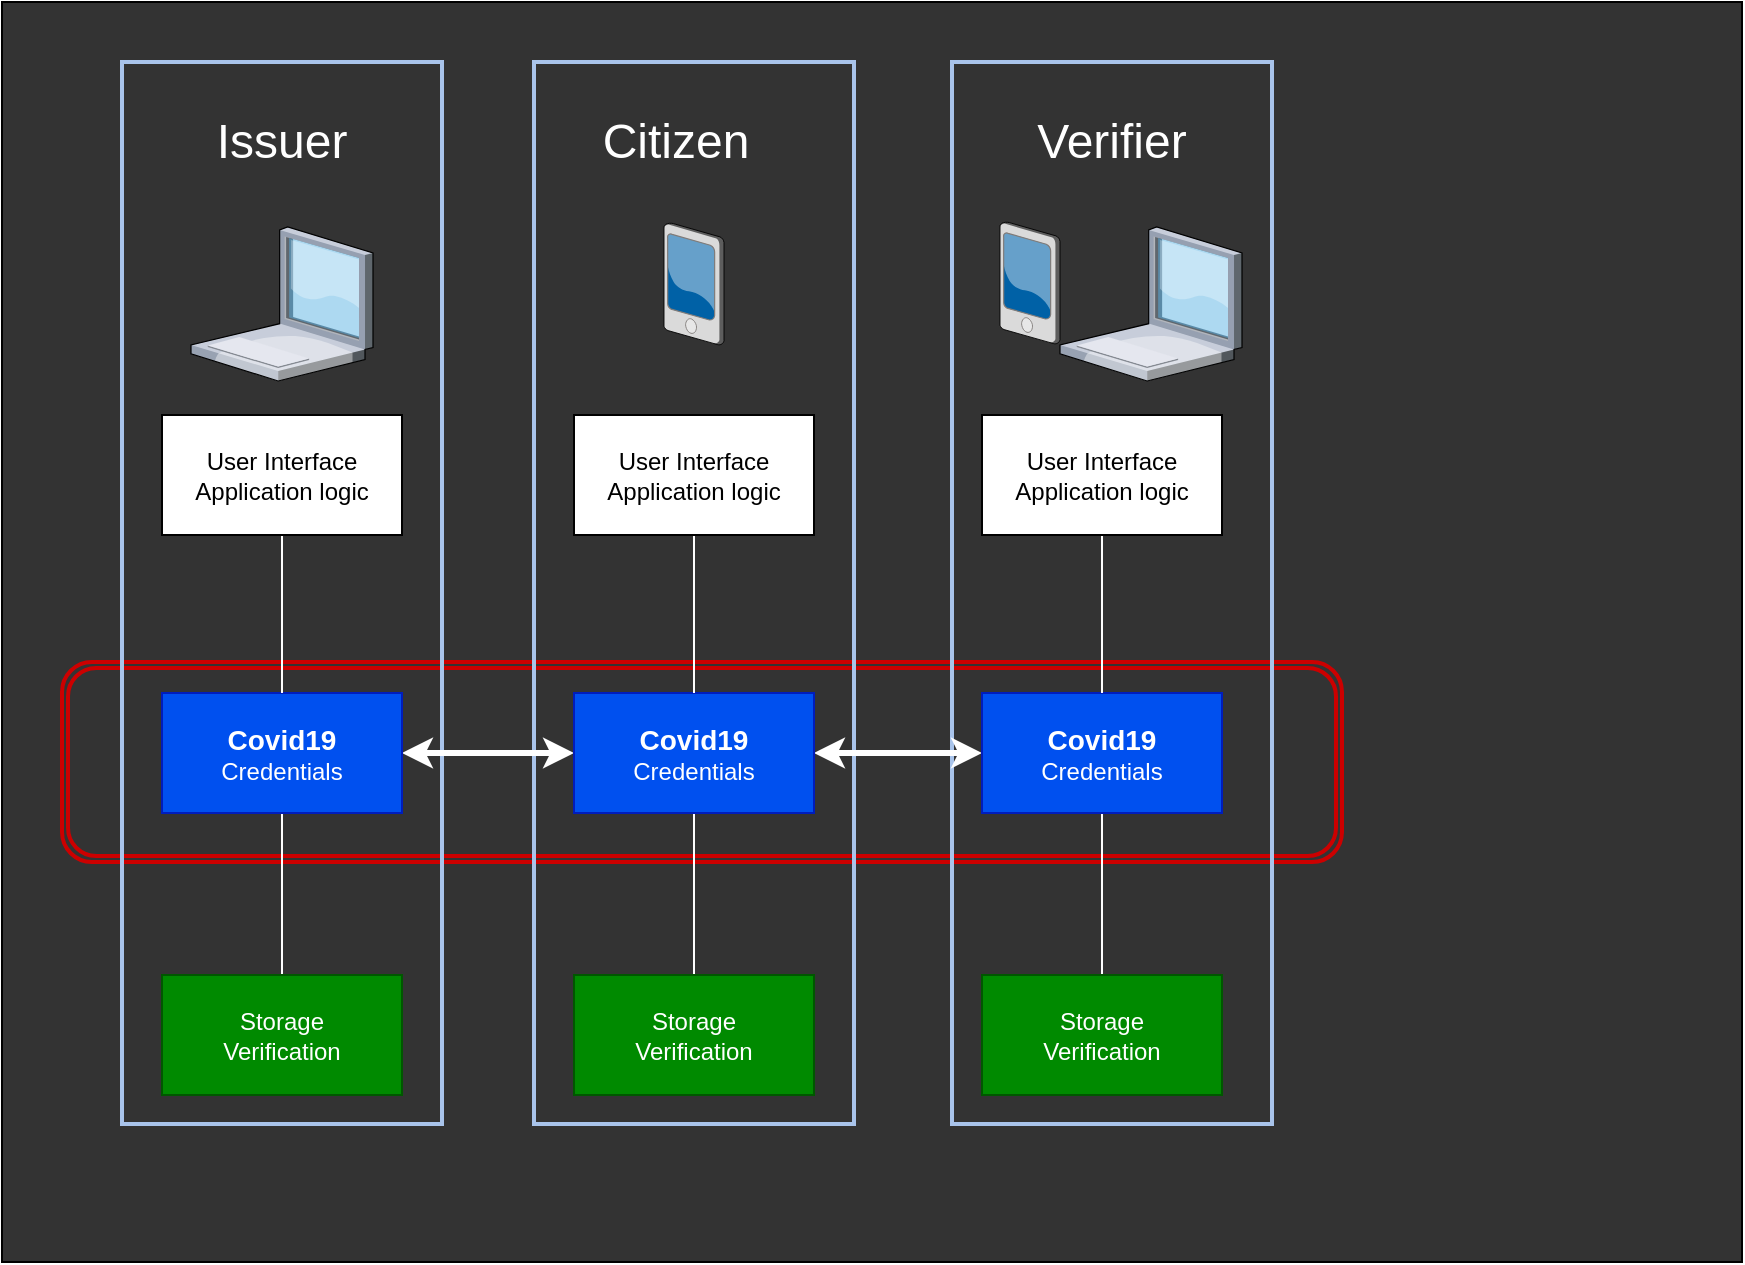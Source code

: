 <mxfile version="13.1.2" type="device"><diagram id="_qhIY3r3Ws7VxH5IRLD7" name="Page-1"><mxGraphModel dx="1054" dy="627" grid="1" gridSize="10" guides="1" tooltips="1" connect="1" arrows="1" fold="1" page="1" pageScale="1" pageWidth="827" pageHeight="1169" math="0" shadow="0"><root><mxCell id="0"/><mxCell id="aDl8ce6ommZyNUQYT6WX-1" value="My layer" parent="0"/><mxCell id="aDl8ce6ommZyNUQYT6WX-2" value="" style="rounded=0;whiteSpace=wrap;html=1;fillColor=#333333;" vertex="1" parent="aDl8ce6ommZyNUQYT6WX-1"><mxGeometry width="870" height="630" as="geometry"/></mxCell><mxCell id="aDl8ce6ommZyNUQYT6WX-4" value="" style="shape=ext;double=1;rounded=1;whiteSpace=wrap;html=1;strokeColor=#CC0000;strokeWidth=2;fillColor=none;" vertex="1" parent="aDl8ce6ommZyNUQYT6WX-1"><mxGeometry x="30" y="330" width="640" height="100" as="geometry"/></mxCell><mxCell id="1" parent="0"/><mxCell id="cH1o-VQXB9_DwP0NXeDX-42" value="" style="rounded=0;whiteSpace=wrap;html=1;fillColor=none;gradientColor=#7ea6e0;strokeColor=#A9C4EB;strokeWidth=2;" parent="1" vertex="1"><mxGeometry x="60" y="30" width="160" height="531" as="geometry"/></mxCell><mxCell id="eHNi0OjkAm7m_mpT2TtG-2" value="" style="rounded=0;whiteSpace=wrap;html=1;fillColor=none;strokeColor=#A9C4EB;strokeWidth=2;" parent="1" vertex="1"><mxGeometry x="475" y="30" width="160" height="531" as="geometry"/></mxCell><mxCell id="eHNi0OjkAm7m_mpT2TtG-1" value="" style="rounded=0;whiteSpace=wrap;html=1;fillColor=none;strokeColor=#A9C4EB;strokeWidth=2;" parent="1" vertex="1"><mxGeometry x="266" y="30" width="160" height="531" as="geometry"/></mxCell><mxCell id="cH1o-VQXB9_DwP0NXeDX-24" style="edgeStyle=orthogonalEdgeStyle;rounded=0;orthogonalLoop=1;jettySize=auto;html=1;exitX=1;exitY=0.5;exitDx=0;exitDy=0;entryX=0;entryY=0.5;entryDx=0;entryDy=0;startArrow=classic;startFill=1;strokeColor=#FFFFFF;strokeWidth=3;" parent="1" source="cH1o-VQXB9_DwP0NXeDX-2" target="cH1o-VQXB9_DwP0NXeDX-8" edge="1"><mxGeometry relative="1" as="geometry"/></mxCell><mxCell id="eHNi0OjkAm7m_mpT2TtG-6" style="edgeStyle=orthogonalEdgeStyle;rounded=0;orthogonalLoop=1;jettySize=auto;html=1;exitX=0.5;exitY=1;exitDx=0;exitDy=0;entryX=0.5;entryY=0;entryDx=0;entryDy=0;endArrow=none;endFill=0;strokeColor=#FFFFFF;" parent="1" source="cH1o-VQXB9_DwP0NXeDX-2" target="cH1o-VQXB9_DwP0NXeDX-7" edge="1"><mxGeometry relative="1" as="geometry"/></mxCell><mxCell id="cH1o-VQXB9_DwP0NXeDX-2" value="&lt;font&gt;&lt;span style=&quot;font-size: 14px&quot;&gt;&lt;b&gt;Covid19&lt;br&gt;&lt;/b&gt;&lt;/span&gt;&lt;/font&gt;Credentials" style="rounded=0;whiteSpace=wrap;html=1;fillColor=#0050ef;strokeColor=#001DBC;fontColor=#ffffff;" parent="1" vertex="1"><mxGeometry x="80" y="345.5" width="120" height="60" as="geometry"/></mxCell><mxCell id="eHNi0OjkAm7m_mpT2TtG-5" style="edgeStyle=orthogonalEdgeStyle;rounded=0;orthogonalLoop=1;jettySize=auto;html=1;exitX=0.5;exitY=1;exitDx=0;exitDy=0;entryX=0.5;entryY=0;entryDx=0;entryDy=0;endArrow=none;endFill=0;strokeColor=#FFFFFF;" parent="1" source="cH1o-VQXB9_DwP0NXeDX-6" target="cH1o-VQXB9_DwP0NXeDX-2" edge="1"><mxGeometry relative="1" as="geometry"/></mxCell><mxCell id="cH1o-VQXB9_DwP0NXeDX-6" value="User Interface&lt;br&gt;Application logic" style="rounded=0;whiteSpace=wrap;html=1;" parent="1" vertex="1"><mxGeometry x="80" y="206.5" width="120" height="60" as="geometry"/></mxCell><mxCell id="cH1o-VQXB9_DwP0NXeDX-7" value="Storage&lt;br&gt;Verification" style="rounded=0;whiteSpace=wrap;html=1;fillColor=#008a00;strokeColor=#005700;fontColor=#ffffff;" parent="1" vertex="1"><mxGeometry x="80" y="486.5" width="120" height="60" as="geometry"/></mxCell><mxCell id="cH1o-VQXB9_DwP0NXeDX-23" style="edgeStyle=orthogonalEdgeStyle;rounded=0;orthogonalLoop=1;jettySize=auto;html=1;exitX=1;exitY=0.5;exitDx=0;exitDy=0;entryX=0;entryY=0.5;entryDx=0;entryDy=0;startArrow=classic;startFill=1;strokeColor=#FFFFFF;strokeWidth=3;" parent="1" source="cH1o-VQXB9_DwP0NXeDX-8" target="cH1o-VQXB9_DwP0NXeDX-13" edge="1"><mxGeometry relative="1" as="geometry"/></mxCell><mxCell id="eHNi0OjkAm7m_mpT2TtG-8" style="edgeStyle=orthogonalEdgeStyle;rounded=0;orthogonalLoop=1;jettySize=auto;html=1;exitX=0.5;exitY=1;exitDx=0;exitDy=0;entryX=0.5;entryY=0;entryDx=0;entryDy=0;endArrow=none;endFill=0;strokeColor=#FFFFFF;" parent="1" source="cH1o-VQXB9_DwP0NXeDX-8" target="cH1o-VQXB9_DwP0NXeDX-12" edge="1"><mxGeometry relative="1" as="geometry"/></mxCell><mxCell id="cH1o-VQXB9_DwP0NXeDX-8" value="&lt;span style=&quot;font-size: 14px&quot;&gt;&lt;b&gt;Covid19&lt;br&gt;&lt;/b&gt;&lt;/span&gt;Credentials" style="rounded=0;whiteSpace=wrap;html=1;fillColor=#0050ef;strokeColor=#001DBC;fontColor=#ffffff;" parent="1" vertex="1"><mxGeometry x="286" y="345.5" width="120" height="60" as="geometry"/></mxCell><mxCell id="eHNi0OjkAm7m_mpT2TtG-7" style="edgeStyle=orthogonalEdgeStyle;rounded=0;orthogonalLoop=1;jettySize=auto;html=1;exitX=0.5;exitY=1;exitDx=0;exitDy=0;entryX=0.5;entryY=0;entryDx=0;entryDy=0;endArrow=none;endFill=0;strokeColor=#FFFFFF;" parent="1" source="cH1o-VQXB9_DwP0NXeDX-11" target="cH1o-VQXB9_DwP0NXeDX-8" edge="1"><mxGeometry relative="1" as="geometry"/></mxCell><mxCell id="cH1o-VQXB9_DwP0NXeDX-11" value="User Interface&lt;br&gt;Application logic" style="rounded=0;whiteSpace=wrap;html=1;" parent="1" vertex="1"><mxGeometry x="286" y="206.5" width="120" height="60" as="geometry"/></mxCell><mxCell id="cH1o-VQXB9_DwP0NXeDX-12" value="Storage&lt;br&gt;Verification" style="rounded=0;whiteSpace=wrap;html=1;fillColor=#008a00;strokeColor=#005700;fontColor=#ffffff;" parent="1" vertex="1"><mxGeometry x="286" y="486.5" width="120" height="60" as="geometry"/></mxCell><mxCell id="eHNi0OjkAm7m_mpT2TtG-9" style="edgeStyle=orthogonalEdgeStyle;rounded=0;orthogonalLoop=1;jettySize=auto;html=1;exitX=0.5;exitY=1;exitDx=0;exitDy=0;entryX=0.5;entryY=0;entryDx=0;entryDy=0;endArrow=none;endFill=0;strokeColor=#FFFFFF;" parent="1" source="cH1o-VQXB9_DwP0NXeDX-13" target="cH1o-VQXB9_DwP0NXeDX-17" edge="1"><mxGeometry relative="1" as="geometry"/></mxCell><mxCell id="cH1o-VQXB9_DwP0NXeDX-13" value="&lt;span style=&quot;font-size: 14px&quot;&gt;&lt;b&gt;Covid19&lt;br&gt;&lt;/b&gt;&lt;/span&gt;Credentials" style="rounded=0;whiteSpace=wrap;html=1;fillColor=#0050ef;strokeColor=#001DBC;fontColor=#ffffff;" parent="1" vertex="1"><mxGeometry x="490" y="345.5" width="120" height="60" as="geometry"/></mxCell><mxCell id="eHNi0OjkAm7m_mpT2TtG-10" style="edgeStyle=orthogonalEdgeStyle;rounded=0;orthogonalLoop=1;jettySize=auto;html=1;exitX=0.5;exitY=1;exitDx=0;exitDy=0;entryX=0.5;entryY=0;entryDx=0;entryDy=0;endArrow=none;endFill=0;strokeColor=#FFFFFF;" parent="1" source="cH1o-VQXB9_DwP0NXeDX-16" target="cH1o-VQXB9_DwP0NXeDX-13" edge="1"><mxGeometry relative="1" as="geometry"/></mxCell><mxCell id="cH1o-VQXB9_DwP0NXeDX-16" value="User Interface&lt;br&gt;Application logic" style="rounded=0;whiteSpace=wrap;html=1;" parent="1" vertex="1"><mxGeometry x="490" y="206.5" width="120" height="60" as="geometry"/></mxCell><mxCell id="cH1o-VQXB9_DwP0NXeDX-17" value="Storage&lt;br&gt;Verification" style="rounded=0;whiteSpace=wrap;html=1;fillColor=#008a00;strokeColor=#005700;fontColor=#ffffff;" parent="1" vertex="1"><mxGeometry x="490" y="486.5" width="120" height="60" as="geometry"/></mxCell><mxCell id="cH1o-VQXB9_DwP0NXeDX-32" value="" style="verticalLabelPosition=bottom;aspect=fixed;html=1;verticalAlign=top;strokeColor=none;align=center;outlineConnect=0;shape=mxgraph.citrix.pda;" parent="1" vertex="1"><mxGeometry x="331" y="110.5" width="30" height="61" as="geometry"/></mxCell><mxCell id="cH1o-VQXB9_DwP0NXeDX-33" value="" style="verticalLabelPosition=bottom;aspect=fixed;html=1;verticalAlign=top;strokeColor=none;align=center;outlineConnect=0;shape=mxgraph.citrix.pda;" parent="1" vertex="1"><mxGeometry x="499" y="110" width="30" height="61" as="geometry"/></mxCell><mxCell id="cH1o-VQXB9_DwP0NXeDX-34" value="" style="verticalLabelPosition=bottom;aspect=fixed;html=1;verticalAlign=top;strokeColor=none;align=center;outlineConnect=0;shape=mxgraph.citrix.laptop_1;" parent="1" vertex="1"><mxGeometry x="529" y="112.5" width="91" height="77" as="geometry"/></mxCell><mxCell id="cH1o-VQXB9_DwP0NXeDX-35" value="" style="verticalLabelPosition=bottom;aspect=fixed;html=1;verticalAlign=top;strokeColor=none;align=center;outlineConnect=0;shape=mxgraph.citrix.laptop_1;" parent="1" vertex="1"><mxGeometry x="94.5" y="112.5" width="91" height="77" as="geometry"/></mxCell><mxCell id="cH1o-VQXB9_DwP0NXeDX-37" value="&lt;font style=&quot;font-size: 24px&quot; color=&quot;#ffffff&quot;&gt;Issuer&lt;/font&gt;" style="text;html=1;strokeColor=none;fillColor=none;align=center;verticalAlign=middle;whiteSpace=wrap;rounded=0;" parent="1" vertex="1"><mxGeometry x="120" y="60" width="40" height="20" as="geometry"/></mxCell><mxCell id="cH1o-VQXB9_DwP0NXeDX-38" value="&lt;font style=&quot;font-size: 24px&quot; color=&quot;#ffffff&quot;&gt;Citizen&lt;/font&gt;" style="text;html=1;strokeColor=none;fillColor=none;align=center;verticalAlign=middle;whiteSpace=wrap;rounded=0;" parent="1" vertex="1"><mxGeometry x="292" y="60" width="90" height="20" as="geometry"/></mxCell><mxCell id="cH1o-VQXB9_DwP0NXeDX-39" value="&lt;font style=&quot;font-size: 24px&quot; color=&quot;#ffffff&quot;&gt;Verifier&lt;/font&gt;" style="text;html=1;strokeColor=none;fillColor=none;align=center;verticalAlign=middle;whiteSpace=wrap;rounded=0;" parent="1" vertex="1"><mxGeometry x="510" y="60" width="90" height="20" as="geometry"/></mxCell></root></mxGraphModel></diagram></mxfile>